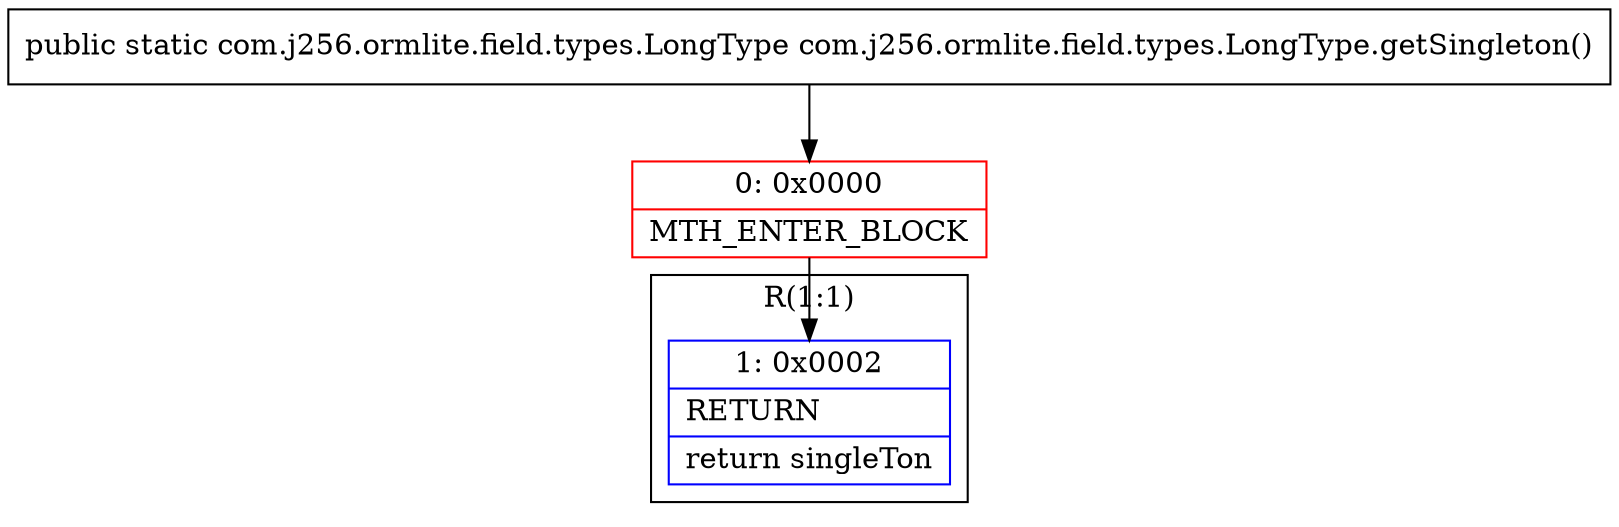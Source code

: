 digraph "CFG forcom.j256.ormlite.field.types.LongType.getSingleton()Lcom\/j256\/ormlite\/field\/types\/LongType;" {
subgraph cluster_Region_992238206 {
label = "R(1:1)";
node [shape=record,color=blue];
Node_1 [shape=record,label="{1\:\ 0x0002|RETURN\l|return singleTon\l}"];
}
Node_0 [shape=record,color=red,label="{0\:\ 0x0000|MTH_ENTER_BLOCK\l}"];
MethodNode[shape=record,label="{public static com.j256.ormlite.field.types.LongType com.j256.ormlite.field.types.LongType.getSingleton() }"];
MethodNode -> Node_0;
Node_0 -> Node_1;
}

